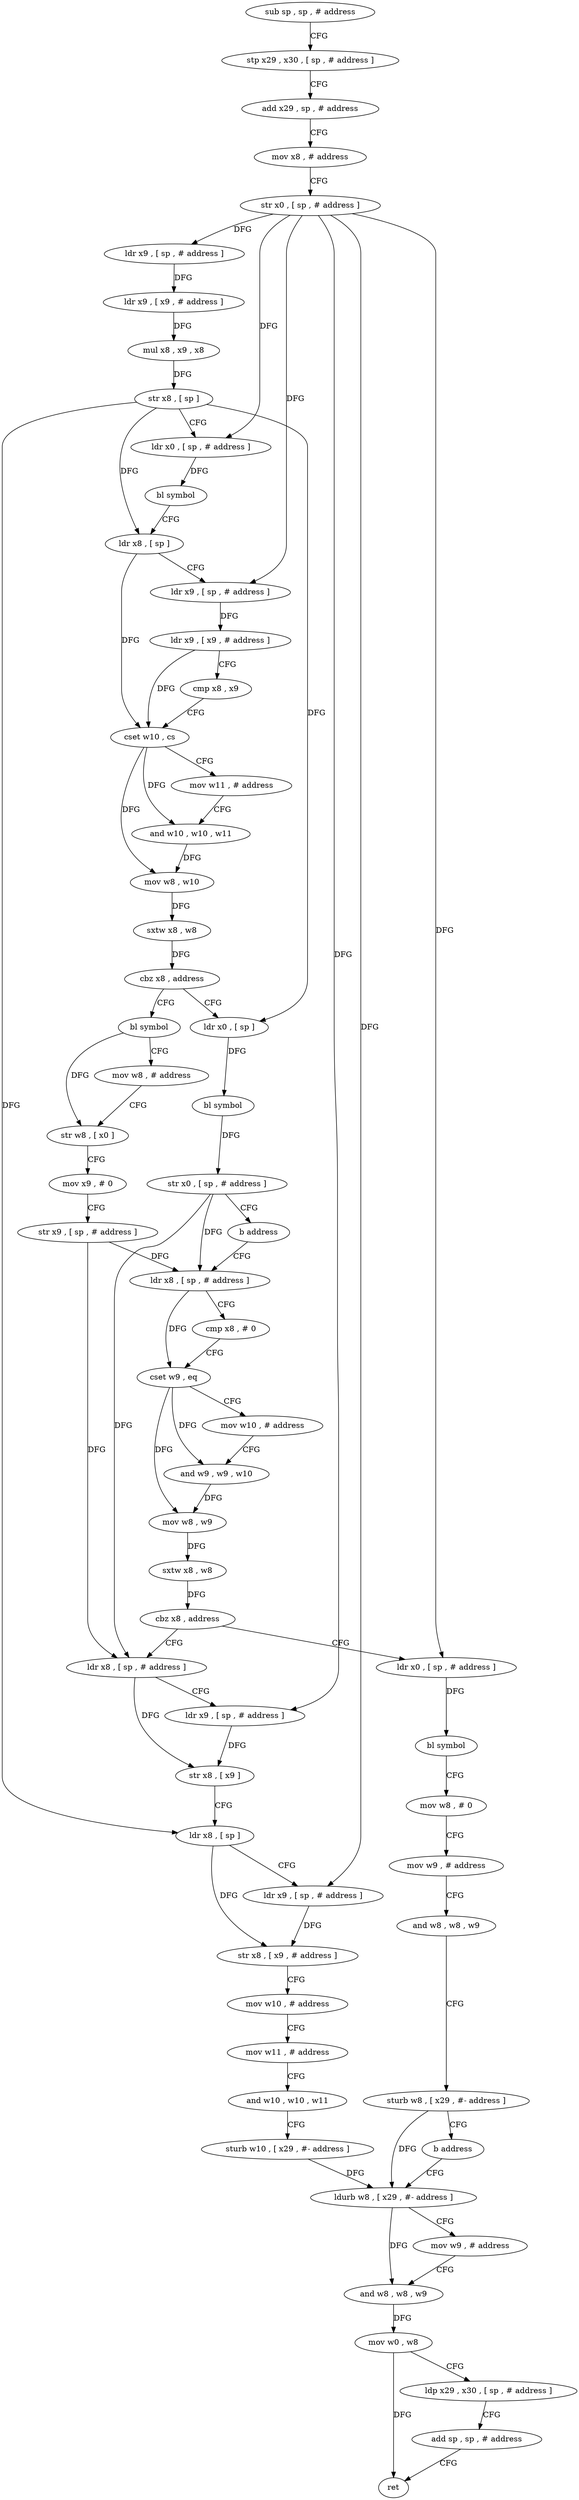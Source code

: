 digraph "func" {
"4247668" [label = "sub sp , sp , # address" ]
"4247672" [label = "stp x29 , x30 , [ sp , # address ]" ]
"4247676" [label = "add x29 , sp , # address" ]
"4247680" [label = "mov x8 , # address" ]
"4247684" [label = "str x0 , [ sp , # address ]" ]
"4247688" [label = "ldr x9 , [ sp , # address ]" ]
"4247692" [label = "ldr x9 , [ x9 , # address ]" ]
"4247696" [label = "mul x8 , x9 , x8" ]
"4247700" [label = "str x8 , [ sp ]" ]
"4247704" [label = "ldr x0 , [ sp , # address ]" ]
"4247708" [label = "bl symbol" ]
"4247712" [label = "ldr x8 , [ sp ]" ]
"4247716" [label = "ldr x9 , [ sp , # address ]" ]
"4247720" [label = "ldr x9 , [ x9 , # address ]" ]
"4247724" [label = "cmp x8 , x9" ]
"4247728" [label = "cset w10 , cs" ]
"4247732" [label = "mov w11 , # address" ]
"4247736" [label = "and w10 , w10 , w11" ]
"4247740" [label = "mov w8 , w10" ]
"4247744" [label = "sxtw x8 , w8" ]
"4247748" [label = "cbz x8 , address" ]
"4247768" [label = "bl symbol" ]
"4247752" [label = "ldr x0 , [ sp ]" ]
"4247772" [label = "mov w8 , # address" ]
"4247776" [label = "str w8 , [ x0 ]" ]
"4247780" [label = "mov x9 , # 0" ]
"4247784" [label = "str x9 , [ sp , # address ]" ]
"4247788" [label = "ldr x8 , [ sp , # address ]" ]
"4247756" [label = "bl symbol" ]
"4247760" [label = "str x0 , [ sp , # address ]" ]
"4247764" [label = "b address" ]
"4247848" [label = "ldr x8 , [ sp , # address ]" ]
"4247852" [label = "ldr x9 , [ sp , # address ]" ]
"4247856" [label = "str x8 , [ x9 ]" ]
"4247860" [label = "ldr x8 , [ sp ]" ]
"4247864" [label = "ldr x9 , [ sp , # address ]" ]
"4247868" [label = "str x8 , [ x9 , # address ]" ]
"4247872" [label = "mov w10 , # address" ]
"4247876" [label = "mov w11 , # address" ]
"4247880" [label = "and w10 , w10 , w11" ]
"4247884" [label = "sturb w10 , [ x29 , #- address ]" ]
"4247888" [label = "ldurb w8 , [ x29 , #- address ]" ]
"4247820" [label = "ldr x0 , [ sp , # address ]" ]
"4247824" [label = "bl symbol" ]
"4247828" [label = "mov w8 , # 0" ]
"4247832" [label = "mov w9 , # address" ]
"4247836" [label = "and w8 , w8 , w9" ]
"4247840" [label = "sturb w8 , [ x29 , #- address ]" ]
"4247844" [label = "b address" ]
"4247792" [label = "cmp x8 , # 0" ]
"4247796" [label = "cset w9 , eq" ]
"4247800" [label = "mov w10 , # address" ]
"4247804" [label = "and w9 , w9 , w10" ]
"4247808" [label = "mov w8 , w9" ]
"4247812" [label = "sxtw x8 , w8" ]
"4247816" [label = "cbz x8 , address" ]
"4247892" [label = "mov w9 , # address" ]
"4247896" [label = "and w8 , w8 , w9" ]
"4247900" [label = "mov w0 , w8" ]
"4247904" [label = "ldp x29 , x30 , [ sp , # address ]" ]
"4247908" [label = "add sp , sp , # address" ]
"4247912" [label = "ret" ]
"4247668" -> "4247672" [ label = "CFG" ]
"4247672" -> "4247676" [ label = "CFG" ]
"4247676" -> "4247680" [ label = "CFG" ]
"4247680" -> "4247684" [ label = "CFG" ]
"4247684" -> "4247688" [ label = "DFG" ]
"4247684" -> "4247704" [ label = "DFG" ]
"4247684" -> "4247716" [ label = "DFG" ]
"4247684" -> "4247852" [ label = "DFG" ]
"4247684" -> "4247864" [ label = "DFG" ]
"4247684" -> "4247820" [ label = "DFG" ]
"4247688" -> "4247692" [ label = "DFG" ]
"4247692" -> "4247696" [ label = "DFG" ]
"4247696" -> "4247700" [ label = "DFG" ]
"4247700" -> "4247704" [ label = "CFG" ]
"4247700" -> "4247712" [ label = "DFG" ]
"4247700" -> "4247752" [ label = "DFG" ]
"4247700" -> "4247860" [ label = "DFG" ]
"4247704" -> "4247708" [ label = "DFG" ]
"4247708" -> "4247712" [ label = "CFG" ]
"4247712" -> "4247716" [ label = "CFG" ]
"4247712" -> "4247728" [ label = "DFG" ]
"4247716" -> "4247720" [ label = "DFG" ]
"4247720" -> "4247724" [ label = "CFG" ]
"4247720" -> "4247728" [ label = "DFG" ]
"4247724" -> "4247728" [ label = "CFG" ]
"4247728" -> "4247732" [ label = "CFG" ]
"4247728" -> "4247736" [ label = "DFG" ]
"4247728" -> "4247740" [ label = "DFG" ]
"4247732" -> "4247736" [ label = "CFG" ]
"4247736" -> "4247740" [ label = "DFG" ]
"4247740" -> "4247744" [ label = "DFG" ]
"4247744" -> "4247748" [ label = "DFG" ]
"4247748" -> "4247768" [ label = "CFG" ]
"4247748" -> "4247752" [ label = "CFG" ]
"4247768" -> "4247772" [ label = "CFG" ]
"4247768" -> "4247776" [ label = "DFG" ]
"4247752" -> "4247756" [ label = "DFG" ]
"4247772" -> "4247776" [ label = "CFG" ]
"4247776" -> "4247780" [ label = "CFG" ]
"4247780" -> "4247784" [ label = "CFG" ]
"4247784" -> "4247788" [ label = "DFG" ]
"4247784" -> "4247848" [ label = "DFG" ]
"4247788" -> "4247792" [ label = "CFG" ]
"4247788" -> "4247796" [ label = "DFG" ]
"4247756" -> "4247760" [ label = "DFG" ]
"4247760" -> "4247764" [ label = "CFG" ]
"4247760" -> "4247788" [ label = "DFG" ]
"4247760" -> "4247848" [ label = "DFG" ]
"4247764" -> "4247788" [ label = "CFG" ]
"4247848" -> "4247852" [ label = "CFG" ]
"4247848" -> "4247856" [ label = "DFG" ]
"4247852" -> "4247856" [ label = "DFG" ]
"4247856" -> "4247860" [ label = "CFG" ]
"4247860" -> "4247864" [ label = "CFG" ]
"4247860" -> "4247868" [ label = "DFG" ]
"4247864" -> "4247868" [ label = "DFG" ]
"4247868" -> "4247872" [ label = "CFG" ]
"4247872" -> "4247876" [ label = "CFG" ]
"4247876" -> "4247880" [ label = "CFG" ]
"4247880" -> "4247884" [ label = "CFG" ]
"4247884" -> "4247888" [ label = "DFG" ]
"4247888" -> "4247892" [ label = "CFG" ]
"4247888" -> "4247896" [ label = "DFG" ]
"4247820" -> "4247824" [ label = "DFG" ]
"4247824" -> "4247828" [ label = "CFG" ]
"4247828" -> "4247832" [ label = "CFG" ]
"4247832" -> "4247836" [ label = "CFG" ]
"4247836" -> "4247840" [ label = "CFG" ]
"4247840" -> "4247844" [ label = "CFG" ]
"4247840" -> "4247888" [ label = "DFG" ]
"4247844" -> "4247888" [ label = "CFG" ]
"4247792" -> "4247796" [ label = "CFG" ]
"4247796" -> "4247800" [ label = "CFG" ]
"4247796" -> "4247804" [ label = "DFG" ]
"4247796" -> "4247808" [ label = "DFG" ]
"4247800" -> "4247804" [ label = "CFG" ]
"4247804" -> "4247808" [ label = "DFG" ]
"4247808" -> "4247812" [ label = "DFG" ]
"4247812" -> "4247816" [ label = "DFG" ]
"4247816" -> "4247848" [ label = "CFG" ]
"4247816" -> "4247820" [ label = "CFG" ]
"4247892" -> "4247896" [ label = "CFG" ]
"4247896" -> "4247900" [ label = "DFG" ]
"4247900" -> "4247904" [ label = "CFG" ]
"4247900" -> "4247912" [ label = "DFG" ]
"4247904" -> "4247908" [ label = "CFG" ]
"4247908" -> "4247912" [ label = "CFG" ]
}
